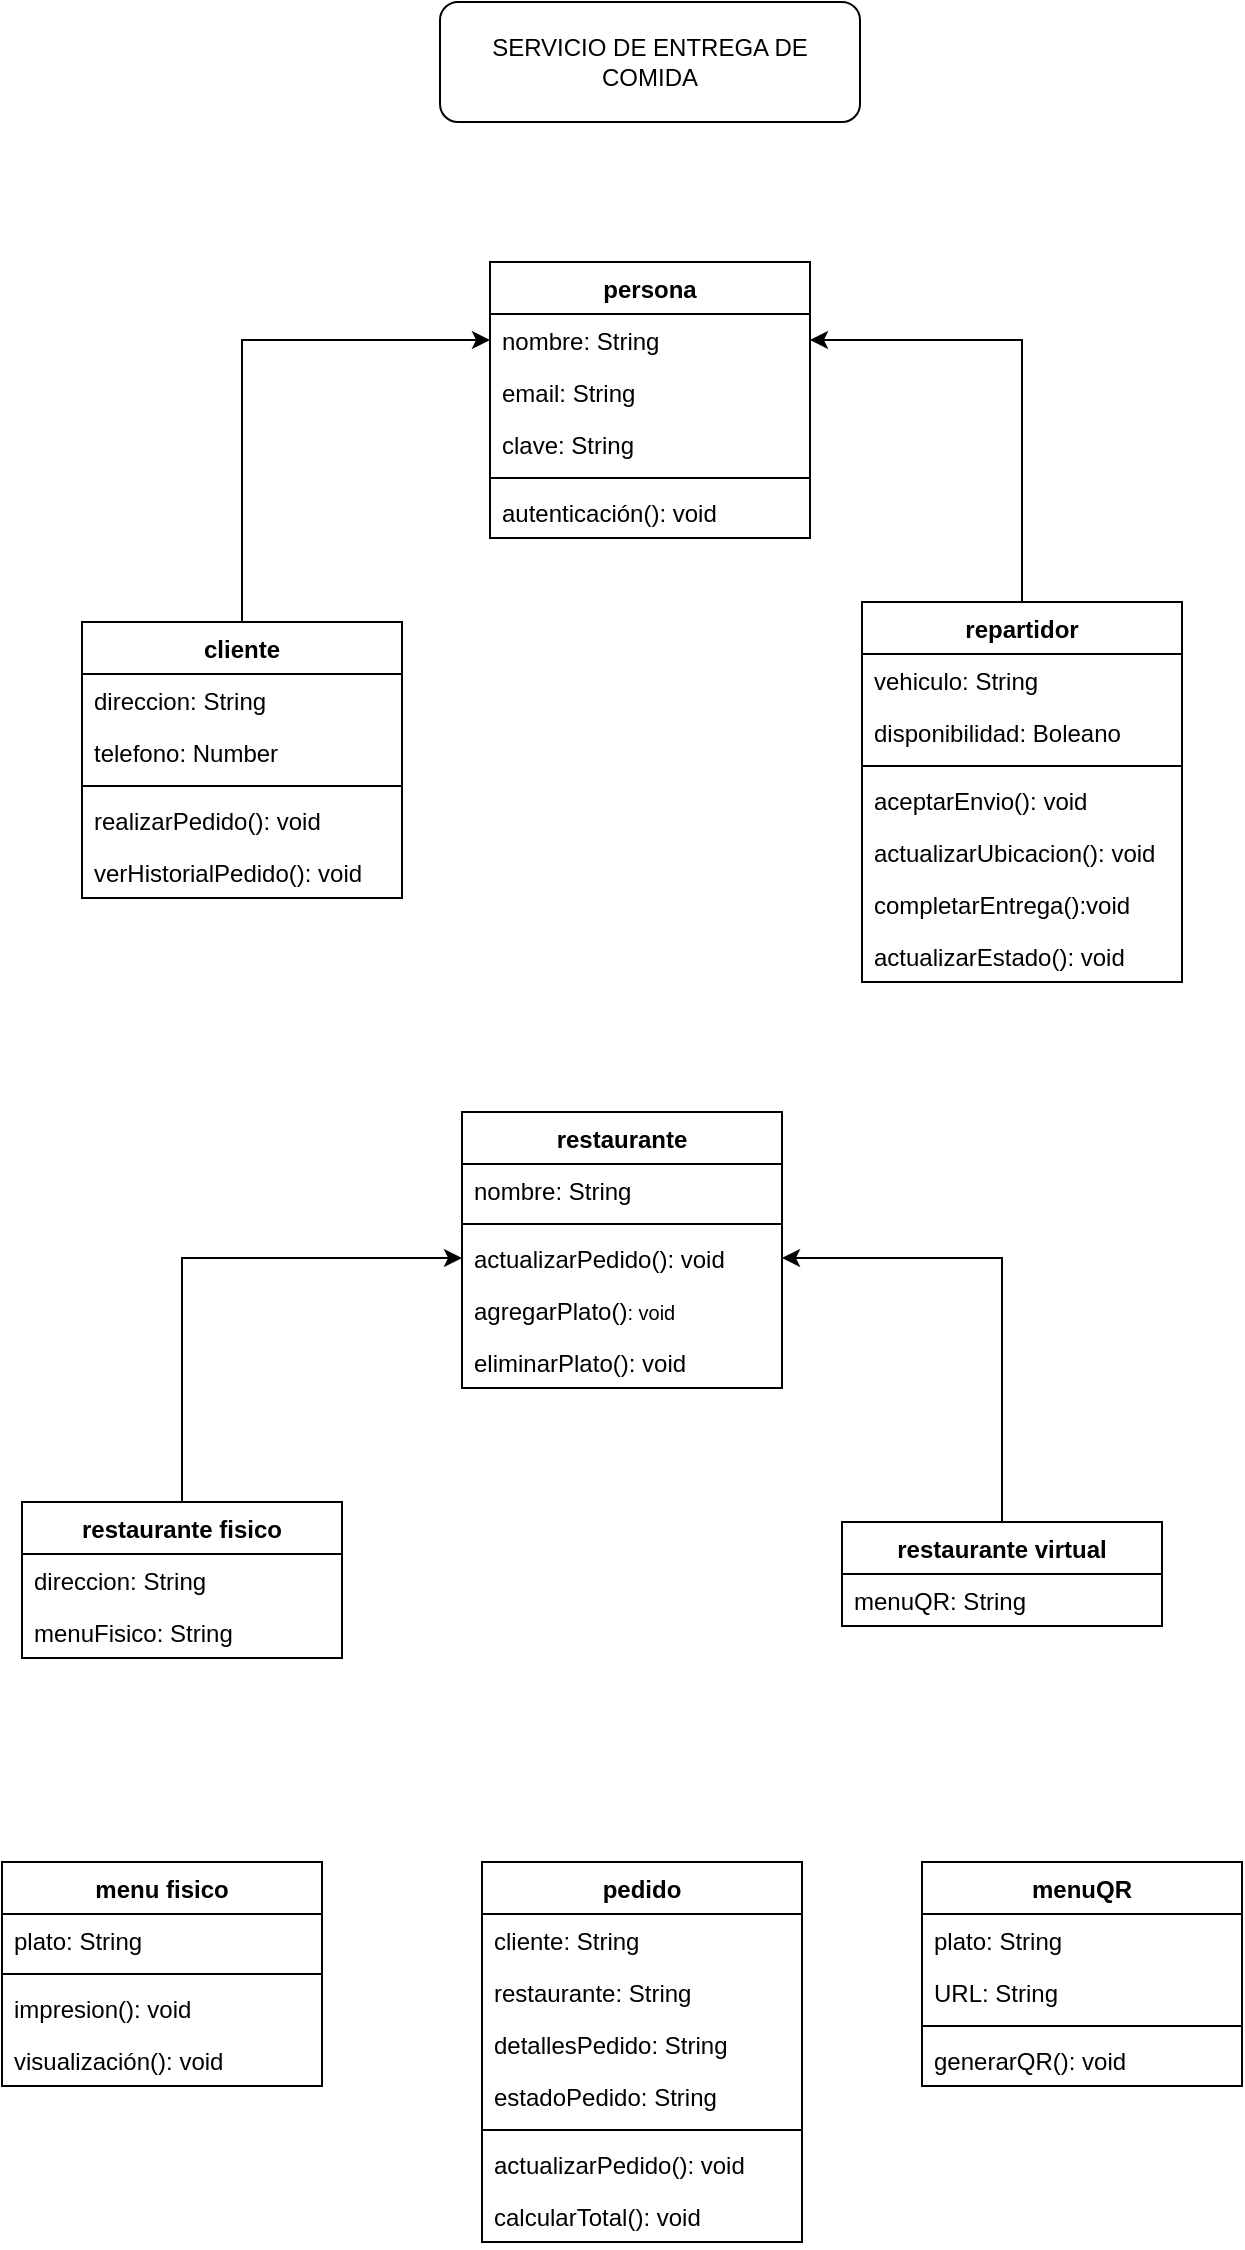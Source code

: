 <mxfile version="24.3.1" type="device">
  <diagram name="Página-1" id="vnX6--4zuO_-NY28lIUp">
    <mxGraphModel dx="1242" dy="577" grid="1" gridSize="10" guides="1" tooltips="1" connect="1" arrows="1" fold="1" page="1" pageScale="1" pageWidth="827" pageHeight="1169" math="0" shadow="0">
      <root>
        <mxCell id="0" />
        <mxCell id="1" parent="0" />
        <mxCell id="q4-zbtAeGJRgYE0kSBFv-1" value="persona" style="swimlane;fontStyle=1;align=center;verticalAlign=top;childLayout=stackLayout;horizontal=1;startSize=26;horizontalStack=0;resizeParent=1;resizeParentMax=0;resizeLast=0;collapsible=1;marginBottom=0;whiteSpace=wrap;html=1;" vertex="1" parent="1">
          <mxGeometry x="334" y="160" width="160" height="138" as="geometry" />
        </mxCell>
        <mxCell id="q4-zbtAeGJRgYE0kSBFv-2" value="nombre: String" style="text;strokeColor=none;fillColor=none;align=left;verticalAlign=top;spacingLeft=4;spacingRight=4;overflow=hidden;rotatable=0;points=[[0,0.5],[1,0.5]];portConstraint=eastwest;whiteSpace=wrap;html=1;" vertex="1" parent="q4-zbtAeGJRgYE0kSBFv-1">
          <mxGeometry y="26" width="160" height="26" as="geometry" />
        </mxCell>
        <mxCell id="q4-zbtAeGJRgYE0kSBFv-16" value="email: String" style="text;strokeColor=none;fillColor=none;align=left;verticalAlign=top;spacingLeft=4;spacingRight=4;overflow=hidden;rotatable=0;points=[[0,0.5],[1,0.5]];portConstraint=eastwest;whiteSpace=wrap;html=1;" vertex="1" parent="q4-zbtAeGJRgYE0kSBFv-1">
          <mxGeometry y="52" width="160" height="26" as="geometry" />
        </mxCell>
        <mxCell id="q4-zbtAeGJRgYE0kSBFv-15" value="clave: String" style="text;strokeColor=none;fillColor=none;align=left;verticalAlign=top;spacingLeft=4;spacingRight=4;overflow=hidden;rotatable=0;points=[[0,0.5],[1,0.5]];portConstraint=eastwest;whiteSpace=wrap;html=1;" vertex="1" parent="q4-zbtAeGJRgYE0kSBFv-1">
          <mxGeometry y="78" width="160" height="26" as="geometry" />
        </mxCell>
        <mxCell id="q4-zbtAeGJRgYE0kSBFv-3" value="" style="line;strokeWidth=1;fillColor=none;align=left;verticalAlign=middle;spacingTop=-1;spacingLeft=3;spacingRight=3;rotatable=0;labelPosition=right;points=[];portConstraint=eastwest;strokeColor=inherit;" vertex="1" parent="q4-zbtAeGJRgYE0kSBFv-1">
          <mxGeometry y="104" width="160" height="8" as="geometry" />
        </mxCell>
        <mxCell id="q4-zbtAeGJRgYE0kSBFv-4" value="autenticación(): void" style="text;strokeColor=none;fillColor=none;align=left;verticalAlign=top;spacingLeft=4;spacingRight=4;overflow=hidden;rotatable=0;points=[[0,0.5],[1,0.5]];portConstraint=eastwest;whiteSpace=wrap;html=1;" vertex="1" parent="q4-zbtAeGJRgYE0kSBFv-1">
          <mxGeometry y="112" width="160" height="26" as="geometry" />
        </mxCell>
        <mxCell id="q4-zbtAeGJRgYE0kSBFv-13" style="edgeStyle=orthogonalEdgeStyle;rounded=0;orthogonalLoop=1;jettySize=auto;html=1;" edge="1" parent="1" source="q4-zbtAeGJRgYE0kSBFv-5" target="q4-zbtAeGJRgYE0kSBFv-2">
          <mxGeometry relative="1" as="geometry" />
        </mxCell>
        <mxCell id="q4-zbtAeGJRgYE0kSBFv-5" value="cliente" style="swimlane;fontStyle=1;align=center;verticalAlign=top;childLayout=stackLayout;horizontal=1;startSize=26;horizontalStack=0;resizeParent=1;resizeParentMax=0;resizeLast=0;collapsible=1;marginBottom=0;whiteSpace=wrap;html=1;" vertex="1" parent="1">
          <mxGeometry x="130" y="340" width="160" height="138" as="geometry" />
        </mxCell>
        <mxCell id="q4-zbtAeGJRgYE0kSBFv-25" value="direccion: String" style="text;strokeColor=none;fillColor=none;align=left;verticalAlign=top;spacingLeft=4;spacingRight=4;overflow=hidden;rotatable=0;points=[[0,0.5],[1,0.5]];portConstraint=eastwest;whiteSpace=wrap;html=1;" vertex="1" parent="q4-zbtAeGJRgYE0kSBFv-5">
          <mxGeometry y="26" width="160" height="26" as="geometry" />
        </mxCell>
        <mxCell id="q4-zbtAeGJRgYE0kSBFv-6" value="telefono: Number" style="text;strokeColor=none;fillColor=none;align=left;verticalAlign=top;spacingLeft=4;spacingRight=4;overflow=hidden;rotatable=0;points=[[0,0.5],[1,0.5]];portConstraint=eastwest;whiteSpace=wrap;html=1;" vertex="1" parent="q4-zbtAeGJRgYE0kSBFv-5">
          <mxGeometry y="52" width="160" height="26" as="geometry" />
        </mxCell>
        <mxCell id="q4-zbtAeGJRgYE0kSBFv-7" value="" style="line;strokeWidth=1;fillColor=none;align=left;verticalAlign=middle;spacingTop=-1;spacingLeft=3;spacingRight=3;rotatable=0;labelPosition=right;points=[];portConstraint=eastwest;strokeColor=inherit;" vertex="1" parent="q4-zbtAeGJRgYE0kSBFv-5">
          <mxGeometry y="78" width="160" height="8" as="geometry" />
        </mxCell>
        <mxCell id="q4-zbtAeGJRgYE0kSBFv-26" value="realizarPedido(): void" style="text;strokeColor=none;fillColor=none;align=left;verticalAlign=top;spacingLeft=4;spacingRight=4;overflow=hidden;rotatable=0;points=[[0,0.5],[1,0.5]];portConstraint=eastwest;whiteSpace=wrap;html=1;" vertex="1" parent="q4-zbtAeGJRgYE0kSBFv-5">
          <mxGeometry y="86" width="160" height="26" as="geometry" />
        </mxCell>
        <mxCell id="q4-zbtAeGJRgYE0kSBFv-8" value="verHistorialPedido(): void" style="text;strokeColor=none;fillColor=none;align=left;verticalAlign=top;spacingLeft=4;spacingRight=4;overflow=hidden;rotatable=0;points=[[0,0.5],[1,0.5]];portConstraint=eastwest;whiteSpace=wrap;html=1;" vertex="1" parent="q4-zbtAeGJRgYE0kSBFv-5">
          <mxGeometry y="112" width="160" height="26" as="geometry" />
        </mxCell>
        <mxCell id="q4-zbtAeGJRgYE0kSBFv-14" style="edgeStyle=orthogonalEdgeStyle;rounded=0;orthogonalLoop=1;jettySize=auto;html=1;entryX=1;entryY=0.5;entryDx=0;entryDy=0;" edge="1" parent="1" source="q4-zbtAeGJRgYE0kSBFv-9" target="q4-zbtAeGJRgYE0kSBFv-2">
          <mxGeometry relative="1" as="geometry" />
        </mxCell>
        <mxCell id="q4-zbtAeGJRgYE0kSBFv-9" value="repartidor" style="swimlane;fontStyle=1;align=center;verticalAlign=top;childLayout=stackLayout;horizontal=1;startSize=26;horizontalStack=0;resizeParent=1;resizeParentMax=0;resizeLast=0;collapsible=1;marginBottom=0;whiteSpace=wrap;html=1;" vertex="1" parent="1">
          <mxGeometry x="520" y="330" width="160" height="190" as="geometry" />
        </mxCell>
        <mxCell id="q4-zbtAeGJRgYE0kSBFv-10" value="vehiculo: String" style="text;strokeColor=none;fillColor=none;align=left;verticalAlign=top;spacingLeft=4;spacingRight=4;overflow=hidden;rotatable=0;points=[[0,0.5],[1,0.5]];portConstraint=eastwest;whiteSpace=wrap;html=1;" vertex="1" parent="q4-zbtAeGJRgYE0kSBFv-9">
          <mxGeometry y="26" width="160" height="26" as="geometry" />
        </mxCell>
        <mxCell id="q4-zbtAeGJRgYE0kSBFv-17" value="disponibilidad: Boleano" style="text;strokeColor=none;fillColor=none;align=left;verticalAlign=top;spacingLeft=4;spacingRight=4;overflow=hidden;rotatable=0;points=[[0,0.5],[1,0.5]];portConstraint=eastwest;whiteSpace=wrap;html=1;" vertex="1" parent="q4-zbtAeGJRgYE0kSBFv-9">
          <mxGeometry y="52" width="160" height="26" as="geometry" />
        </mxCell>
        <mxCell id="q4-zbtAeGJRgYE0kSBFv-11" value="" style="line;strokeWidth=1;fillColor=none;align=left;verticalAlign=middle;spacingTop=-1;spacingLeft=3;spacingRight=3;rotatable=0;labelPosition=right;points=[];portConstraint=eastwest;strokeColor=inherit;" vertex="1" parent="q4-zbtAeGJRgYE0kSBFv-9">
          <mxGeometry y="78" width="160" height="8" as="geometry" />
        </mxCell>
        <mxCell id="q4-zbtAeGJRgYE0kSBFv-18" value="aceptarEnvio(): void" style="text;strokeColor=none;fillColor=none;align=left;verticalAlign=top;spacingLeft=4;spacingRight=4;overflow=hidden;rotatable=0;points=[[0,0.5],[1,0.5]];portConstraint=eastwest;whiteSpace=wrap;html=1;" vertex="1" parent="q4-zbtAeGJRgYE0kSBFv-9">
          <mxGeometry y="86" width="160" height="26" as="geometry" />
        </mxCell>
        <mxCell id="q4-zbtAeGJRgYE0kSBFv-19" value="actualizarUbicacion(): void" style="text;strokeColor=none;fillColor=none;align=left;verticalAlign=top;spacingLeft=4;spacingRight=4;overflow=hidden;rotatable=0;points=[[0,0.5],[1,0.5]];portConstraint=eastwest;whiteSpace=wrap;html=1;" vertex="1" parent="q4-zbtAeGJRgYE0kSBFv-9">
          <mxGeometry y="112" width="160" height="26" as="geometry" />
        </mxCell>
        <mxCell id="q4-zbtAeGJRgYE0kSBFv-20" value="completarEntrega():void" style="text;strokeColor=none;fillColor=none;align=left;verticalAlign=top;spacingLeft=4;spacingRight=4;overflow=hidden;rotatable=0;points=[[0,0.5],[1,0.5]];portConstraint=eastwest;whiteSpace=wrap;html=1;" vertex="1" parent="q4-zbtAeGJRgYE0kSBFv-9">
          <mxGeometry y="138" width="160" height="26" as="geometry" />
        </mxCell>
        <mxCell id="q4-zbtAeGJRgYE0kSBFv-12" value="actualizarEstado(): void" style="text;strokeColor=none;fillColor=none;align=left;verticalAlign=top;spacingLeft=4;spacingRight=4;overflow=hidden;rotatable=0;points=[[0,0.5],[1,0.5]];portConstraint=eastwest;whiteSpace=wrap;html=1;" vertex="1" parent="q4-zbtAeGJRgYE0kSBFv-9">
          <mxGeometry y="164" width="160" height="26" as="geometry" />
        </mxCell>
        <mxCell id="q4-zbtAeGJRgYE0kSBFv-27" value="restaurante" style="swimlane;fontStyle=1;align=center;verticalAlign=top;childLayout=stackLayout;horizontal=1;startSize=26;horizontalStack=0;resizeParent=1;resizeParentMax=0;resizeLast=0;collapsible=1;marginBottom=0;whiteSpace=wrap;html=1;" vertex="1" parent="1">
          <mxGeometry x="320" y="585" width="160" height="138" as="geometry" />
        </mxCell>
        <mxCell id="q4-zbtAeGJRgYE0kSBFv-28" value="nombre: String" style="text;strokeColor=none;fillColor=none;align=left;verticalAlign=top;spacingLeft=4;spacingRight=4;overflow=hidden;rotatable=0;points=[[0,0.5],[1,0.5]];portConstraint=eastwest;whiteSpace=wrap;html=1;" vertex="1" parent="q4-zbtAeGJRgYE0kSBFv-27">
          <mxGeometry y="26" width="160" height="26" as="geometry" />
        </mxCell>
        <mxCell id="q4-zbtAeGJRgYE0kSBFv-29" value="" style="line;strokeWidth=1;fillColor=none;align=left;verticalAlign=middle;spacingTop=-1;spacingLeft=3;spacingRight=3;rotatable=0;labelPosition=right;points=[];portConstraint=eastwest;strokeColor=inherit;" vertex="1" parent="q4-zbtAeGJRgYE0kSBFv-27">
          <mxGeometry y="52" width="160" height="8" as="geometry" />
        </mxCell>
        <mxCell id="q4-zbtAeGJRgYE0kSBFv-30" value="actualizarPedido(): void" style="text;strokeColor=none;fillColor=none;align=left;verticalAlign=top;spacingLeft=4;spacingRight=4;overflow=hidden;rotatable=0;points=[[0,0.5],[1,0.5]];portConstraint=eastwest;whiteSpace=wrap;html=1;" vertex="1" parent="q4-zbtAeGJRgYE0kSBFv-27">
          <mxGeometry y="60" width="160" height="26" as="geometry" />
        </mxCell>
        <mxCell id="q4-zbtAeGJRgYE0kSBFv-31" value="agregarPlato()&lt;span style=&quot;font-size: 10px;&quot;&gt;: void&lt;/span&gt;" style="text;strokeColor=none;fillColor=none;align=left;verticalAlign=top;spacingLeft=4;spacingRight=4;overflow=hidden;rotatable=0;points=[[0,0.5],[1,0.5]];portConstraint=eastwest;whiteSpace=wrap;html=1;" vertex="1" parent="q4-zbtAeGJRgYE0kSBFv-27">
          <mxGeometry y="86" width="160" height="26" as="geometry" />
        </mxCell>
        <mxCell id="q4-zbtAeGJRgYE0kSBFv-32" value="eliminarPlato(): void" style="text;strokeColor=none;fillColor=none;align=left;verticalAlign=top;spacingLeft=4;spacingRight=4;overflow=hidden;rotatable=0;points=[[0,0.5],[1,0.5]];portConstraint=eastwest;whiteSpace=wrap;html=1;" vertex="1" parent="q4-zbtAeGJRgYE0kSBFv-27">
          <mxGeometry y="112" width="160" height="26" as="geometry" />
        </mxCell>
        <mxCell id="q4-zbtAeGJRgYE0kSBFv-45" style="edgeStyle=orthogonalEdgeStyle;rounded=0;orthogonalLoop=1;jettySize=auto;html=1;" edge="1" parent="1" source="q4-zbtAeGJRgYE0kSBFv-37" target="q4-zbtAeGJRgYE0kSBFv-30">
          <mxGeometry relative="1" as="geometry" />
        </mxCell>
        <mxCell id="q4-zbtAeGJRgYE0kSBFv-37" value="restaurante virtual" style="swimlane;fontStyle=1;align=center;verticalAlign=top;childLayout=stackLayout;horizontal=1;startSize=26;horizontalStack=0;resizeParent=1;resizeParentMax=0;resizeLast=0;collapsible=1;marginBottom=0;whiteSpace=wrap;html=1;" vertex="1" parent="1">
          <mxGeometry x="510" y="790" width="160" height="52" as="geometry" />
        </mxCell>
        <mxCell id="q4-zbtAeGJRgYE0kSBFv-40" value="menuQR: String" style="text;strokeColor=none;fillColor=none;align=left;verticalAlign=top;spacingLeft=4;spacingRight=4;overflow=hidden;rotatable=0;points=[[0,0.5],[1,0.5]];portConstraint=eastwest;whiteSpace=wrap;html=1;" vertex="1" parent="q4-zbtAeGJRgYE0kSBFv-37">
          <mxGeometry y="26" width="160" height="26" as="geometry" />
        </mxCell>
        <mxCell id="q4-zbtAeGJRgYE0kSBFv-46" style="edgeStyle=orthogonalEdgeStyle;rounded=0;orthogonalLoop=1;jettySize=auto;html=1;" edge="1" parent="1" source="q4-zbtAeGJRgYE0kSBFv-41" target="q4-zbtAeGJRgYE0kSBFv-30">
          <mxGeometry relative="1" as="geometry" />
        </mxCell>
        <mxCell id="q4-zbtAeGJRgYE0kSBFv-41" value="restaurante fisico" style="swimlane;fontStyle=1;align=center;verticalAlign=top;childLayout=stackLayout;horizontal=1;startSize=26;horizontalStack=0;resizeParent=1;resizeParentMax=0;resizeLast=0;collapsible=1;marginBottom=0;whiteSpace=wrap;html=1;" vertex="1" parent="1">
          <mxGeometry x="100" y="780" width="160" height="78" as="geometry" />
        </mxCell>
        <mxCell id="q4-zbtAeGJRgYE0kSBFv-47" value="direccion: String&lt;span style=&quot;color: rgba(0, 0, 0, 0); font-family: monospace; font-size: 0px; text-wrap: nowrap;&quot;&gt;%3CmxGraphModel%3E%3Croot%3E%3CmxCell%20id%3D%220%22%2F%3E%3CmxCell%20id%3D%221%22%20parent%3D%220%22%2F%3E%3CmxCell%20id%3D%222%22%20value%3D%22actualizarPedido()%22%20style%3D%22text%3BstrokeColor%3Dnone%3BfillColor%3Dnone%3Balign%3Dleft%3BverticalAlign%3Dtop%3BspacingLeft%3D4%3BspacingRight%3D4%3Boverflow%3Dhidden%3Brotatable%3D0%3Bpoints%3D%5B%5B0%2C0.5%5D%2C%5B1%2C0.5%5D%5D%3BportConstraint%3Deastwest%3BwhiteSpace%3Dwrap%3Bhtml%3D1%3B%22%20vertex%3D%221%22%20parent%3D%221%22%3E%3CmxGeometry%20x%3D%22320%22%20y%3D%22671%22%20width%3D%22160%22%20height%3D%2226%22%20as%3D%22geometry%22%2F%3E%3C%2FmxCell%3E%3C%2Froot%3E%3C%2FmxGraphModel%3E&lt;/span&gt;" style="text;strokeColor=none;fillColor=none;align=left;verticalAlign=top;spacingLeft=4;spacingRight=4;overflow=hidden;rotatable=0;points=[[0,0.5],[1,0.5]];portConstraint=eastwest;whiteSpace=wrap;html=1;" vertex="1" parent="q4-zbtAeGJRgYE0kSBFv-41">
          <mxGeometry y="26" width="160" height="26" as="geometry" />
        </mxCell>
        <mxCell id="q4-zbtAeGJRgYE0kSBFv-42" value="menuFisico: String" style="text;strokeColor=none;fillColor=none;align=left;verticalAlign=top;spacingLeft=4;spacingRight=4;overflow=hidden;rotatable=0;points=[[0,0.5],[1,0.5]];portConstraint=eastwest;whiteSpace=wrap;html=1;" vertex="1" parent="q4-zbtAeGJRgYE0kSBFv-41">
          <mxGeometry y="52" width="160" height="26" as="geometry" />
        </mxCell>
        <mxCell id="q4-zbtAeGJRgYE0kSBFv-48" value="menu fisico" style="swimlane;fontStyle=1;align=center;verticalAlign=top;childLayout=stackLayout;horizontal=1;startSize=26;horizontalStack=0;resizeParent=1;resizeParentMax=0;resizeLast=0;collapsible=1;marginBottom=0;whiteSpace=wrap;html=1;" vertex="1" parent="1">
          <mxGeometry x="90" y="960" width="160" height="112" as="geometry" />
        </mxCell>
        <mxCell id="q4-zbtAeGJRgYE0kSBFv-49" value="plato: String" style="text;strokeColor=none;fillColor=none;align=left;verticalAlign=top;spacingLeft=4;spacingRight=4;overflow=hidden;rotatable=0;points=[[0,0.5],[1,0.5]];portConstraint=eastwest;whiteSpace=wrap;html=1;" vertex="1" parent="q4-zbtAeGJRgYE0kSBFv-48">
          <mxGeometry y="26" width="160" height="26" as="geometry" />
        </mxCell>
        <mxCell id="q4-zbtAeGJRgYE0kSBFv-50" value="" style="line;strokeWidth=1;fillColor=none;align=left;verticalAlign=middle;spacingTop=-1;spacingLeft=3;spacingRight=3;rotatable=0;labelPosition=right;points=[];portConstraint=eastwest;strokeColor=inherit;" vertex="1" parent="q4-zbtAeGJRgYE0kSBFv-48">
          <mxGeometry y="52" width="160" height="8" as="geometry" />
        </mxCell>
        <mxCell id="q4-zbtAeGJRgYE0kSBFv-51" value="impresion(): void" style="text;strokeColor=none;fillColor=none;align=left;verticalAlign=top;spacingLeft=4;spacingRight=4;overflow=hidden;rotatable=0;points=[[0,0.5],[1,0.5]];portConstraint=eastwest;whiteSpace=wrap;html=1;" vertex="1" parent="q4-zbtAeGJRgYE0kSBFv-48">
          <mxGeometry y="60" width="160" height="26" as="geometry" />
        </mxCell>
        <mxCell id="q4-zbtAeGJRgYE0kSBFv-65" value="visualización(): void" style="text;strokeColor=none;fillColor=none;align=left;verticalAlign=top;spacingLeft=4;spacingRight=4;overflow=hidden;rotatable=0;points=[[0,0.5],[1,0.5]];portConstraint=eastwest;whiteSpace=wrap;html=1;" vertex="1" parent="q4-zbtAeGJRgYE0kSBFv-48">
          <mxGeometry y="86" width="160" height="26" as="geometry" />
        </mxCell>
        <mxCell id="q4-zbtAeGJRgYE0kSBFv-52" value="pedido" style="swimlane;fontStyle=1;align=center;verticalAlign=top;childLayout=stackLayout;horizontal=1;startSize=26;horizontalStack=0;resizeParent=1;resizeParentMax=0;resizeLast=0;collapsible=1;marginBottom=0;whiteSpace=wrap;html=1;" vertex="1" parent="1">
          <mxGeometry x="330" y="960" width="160" height="190" as="geometry" />
        </mxCell>
        <mxCell id="q4-zbtAeGJRgYE0kSBFv-61" value="cliente: String&lt;span style=&quot;color: rgba(0, 0, 0, 0); font-family: monospace; font-size: 0px; text-wrap: nowrap;&quot;&gt;%3CmxGraphModel%3E%3Croot%3E%3CmxCell%20id%3D%220%22%2F%3E%3CmxCell%20id%3D%221%22%20parent%3D%220%22%2F%3E%3CmxCell%20id%3D%222%22%20value%3D%22plato%3A%20String%22%20style%3D%22text%3BstrokeColor%3Dnone%3BfillColor%3Dnone%3Balign%3Dleft%3BverticalAlign%3Dtop%3BspacingLeft%3D4%3BspacingRight%3D4%3Boverflow%3Dhidden%3Brotatable%3D0%3Bpoints%3D%5B%5B0%2C0.5%5D%2C%5B1%2C0.5%5D%5D%3BportConstraint%3Deastwest%3BwhiteSpace%3Dwrap%3Bhtml%3D1%3B%22%20vertex%3D%221%22%20parent%3D%221%22%3E%3CmxGeometry%20x%3D%22550%22%20y%3D%22986%22%20width%3D%22160%22%20height%3D%2226%22%20as%3D%22geometry%22%2F%3E%3C%2FmxCell%3E%3C%2Froot%3E%3C%2FmxGraphModel%3E&lt;/span&gt;" style="text;strokeColor=none;fillColor=none;align=left;verticalAlign=top;spacingLeft=4;spacingRight=4;overflow=hidden;rotatable=0;points=[[0,0.5],[1,0.5]];portConstraint=eastwest;whiteSpace=wrap;html=1;" vertex="1" parent="q4-zbtAeGJRgYE0kSBFv-52">
          <mxGeometry y="26" width="160" height="26" as="geometry" />
        </mxCell>
        <mxCell id="q4-zbtAeGJRgYE0kSBFv-62" value="restaurante: String" style="text;strokeColor=none;fillColor=none;align=left;verticalAlign=top;spacingLeft=4;spacingRight=4;overflow=hidden;rotatable=0;points=[[0,0.5],[1,0.5]];portConstraint=eastwest;whiteSpace=wrap;html=1;" vertex="1" parent="q4-zbtAeGJRgYE0kSBFv-52">
          <mxGeometry y="52" width="160" height="26" as="geometry" />
        </mxCell>
        <mxCell id="q4-zbtAeGJRgYE0kSBFv-63" value="detallesPedido: String" style="text;strokeColor=none;fillColor=none;align=left;verticalAlign=top;spacingLeft=4;spacingRight=4;overflow=hidden;rotatable=0;points=[[0,0.5],[1,0.5]];portConstraint=eastwest;whiteSpace=wrap;html=1;" vertex="1" parent="q4-zbtAeGJRgYE0kSBFv-52">
          <mxGeometry y="78" width="160" height="26" as="geometry" />
        </mxCell>
        <mxCell id="q4-zbtAeGJRgYE0kSBFv-53" value="estadoPedido: String" style="text;strokeColor=none;fillColor=none;align=left;verticalAlign=top;spacingLeft=4;spacingRight=4;overflow=hidden;rotatable=0;points=[[0,0.5],[1,0.5]];portConstraint=eastwest;whiteSpace=wrap;html=1;" vertex="1" parent="q4-zbtAeGJRgYE0kSBFv-52">
          <mxGeometry y="104" width="160" height="26" as="geometry" />
        </mxCell>
        <mxCell id="q4-zbtAeGJRgYE0kSBFv-54" value="" style="line;strokeWidth=1;fillColor=none;align=left;verticalAlign=middle;spacingTop=-1;spacingLeft=3;spacingRight=3;rotatable=0;labelPosition=right;points=[];portConstraint=eastwest;strokeColor=inherit;" vertex="1" parent="q4-zbtAeGJRgYE0kSBFv-52">
          <mxGeometry y="130" width="160" height="8" as="geometry" />
        </mxCell>
        <mxCell id="q4-zbtAeGJRgYE0kSBFv-55" value="actualizarPedido(): void" style="text;strokeColor=none;fillColor=none;align=left;verticalAlign=top;spacingLeft=4;spacingRight=4;overflow=hidden;rotatable=0;points=[[0,0.5],[1,0.5]];portConstraint=eastwest;whiteSpace=wrap;html=1;" vertex="1" parent="q4-zbtAeGJRgYE0kSBFv-52">
          <mxGeometry y="138" width="160" height="26" as="geometry" />
        </mxCell>
        <mxCell id="q4-zbtAeGJRgYE0kSBFv-64" value="calcularTotal(): void" style="text;strokeColor=none;fillColor=none;align=left;verticalAlign=top;spacingLeft=4;spacingRight=4;overflow=hidden;rotatable=0;points=[[0,0.5],[1,0.5]];portConstraint=eastwest;whiteSpace=wrap;html=1;" vertex="1" parent="q4-zbtAeGJRgYE0kSBFv-52">
          <mxGeometry y="164" width="160" height="26" as="geometry" />
        </mxCell>
        <mxCell id="q4-zbtAeGJRgYE0kSBFv-56" value="menuQR" style="swimlane;fontStyle=1;align=center;verticalAlign=top;childLayout=stackLayout;horizontal=1;startSize=26;horizontalStack=0;resizeParent=1;resizeParentMax=0;resizeLast=0;collapsible=1;marginBottom=0;whiteSpace=wrap;html=1;" vertex="1" parent="1">
          <mxGeometry x="550" y="960" width="160" height="112" as="geometry" />
        </mxCell>
        <mxCell id="q4-zbtAeGJRgYE0kSBFv-57" value="plato: String" style="text;strokeColor=none;fillColor=none;align=left;verticalAlign=top;spacingLeft=4;spacingRight=4;overflow=hidden;rotatable=0;points=[[0,0.5],[1,0.5]];portConstraint=eastwest;whiteSpace=wrap;html=1;" vertex="1" parent="q4-zbtAeGJRgYE0kSBFv-56">
          <mxGeometry y="26" width="160" height="26" as="geometry" />
        </mxCell>
        <mxCell id="q4-zbtAeGJRgYE0kSBFv-60" value="URL: String" style="text;strokeColor=none;fillColor=none;align=left;verticalAlign=top;spacingLeft=4;spacingRight=4;overflow=hidden;rotatable=0;points=[[0,0.5],[1,0.5]];portConstraint=eastwest;whiteSpace=wrap;html=1;" vertex="1" parent="q4-zbtAeGJRgYE0kSBFv-56">
          <mxGeometry y="52" width="160" height="26" as="geometry" />
        </mxCell>
        <mxCell id="q4-zbtAeGJRgYE0kSBFv-58" value="" style="line;strokeWidth=1;fillColor=none;align=left;verticalAlign=middle;spacingTop=-1;spacingLeft=3;spacingRight=3;rotatable=0;labelPosition=right;points=[];portConstraint=eastwest;strokeColor=inherit;" vertex="1" parent="q4-zbtAeGJRgYE0kSBFv-56">
          <mxGeometry y="78" width="160" height="8" as="geometry" />
        </mxCell>
        <mxCell id="q4-zbtAeGJRgYE0kSBFv-59" value="generarQR(): void" style="text;strokeColor=none;fillColor=none;align=left;verticalAlign=top;spacingLeft=4;spacingRight=4;overflow=hidden;rotatable=0;points=[[0,0.5],[1,0.5]];portConstraint=eastwest;whiteSpace=wrap;html=1;" vertex="1" parent="q4-zbtAeGJRgYE0kSBFv-56">
          <mxGeometry y="86" width="160" height="26" as="geometry" />
        </mxCell>
        <mxCell id="q4-zbtAeGJRgYE0kSBFv-66" value="SERVICIO DE ENTREGA DE COMIDA" style="rounded=1;whiteSpace=wrap;html=1;" vertex="1" parent="1">
          <mxGeometry x="309" y="30" width="210" height="60" as="geometry" />
        </mxCell>
      </root>
    </mxGraphModel>
  </diagram>
</mxfile>
